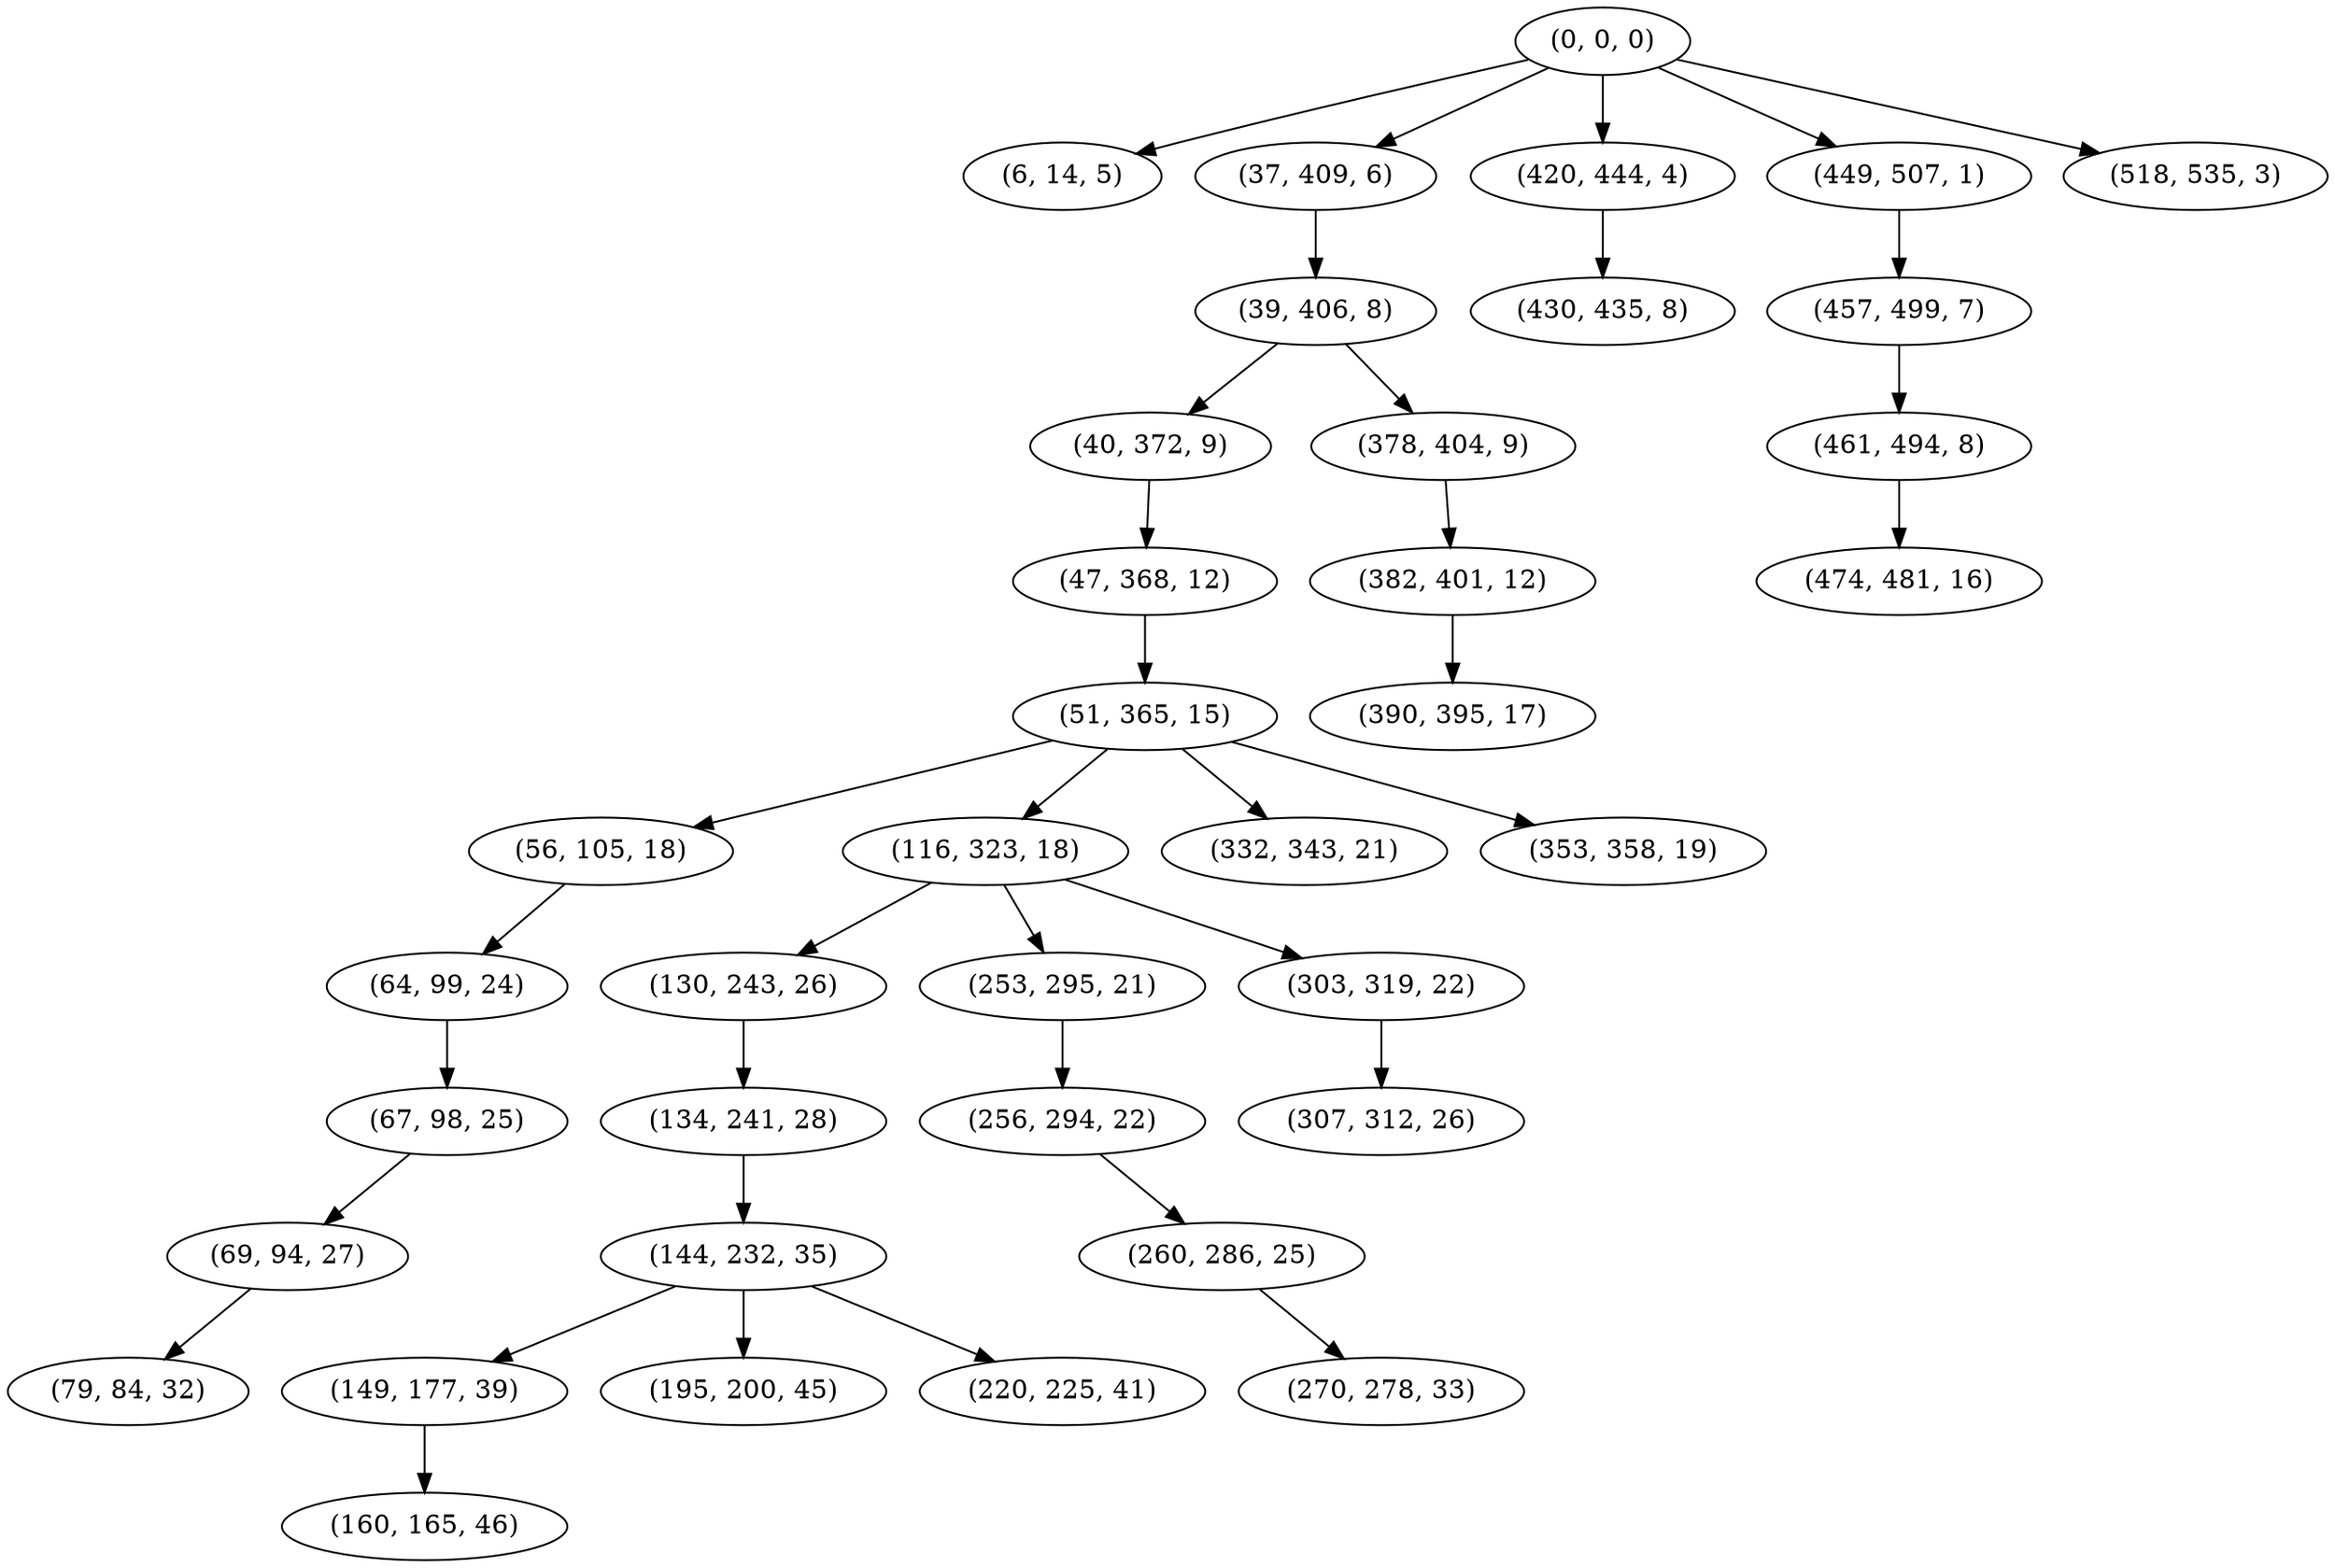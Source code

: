 digraph tree {
    "(0, 0, 0)";
    "(6, 14, 5)";
    "(37, 409, 6)";
    "(39, 406, 8)";
    "(40, 372, 9)";
    "(47, 368, 12)";
    "(51, 365, 15)";
    "(56, 105, 18)";
    "(64, 99, 24)";
    "(67, 98, 25)";
    "(69, 94, 27)";
    "(79, 84, 32)";
    "(116, 323, 18)";
    "(130, 243, 26)";
    "(134, 241, 28)";
    "(144, 232, 35)";
    "(149, 177, 39)";
    "(160, 165, 46)";
    "(195, 200, 45)";
    "(220, 225, 41)";
    "(253, 295, 21)";
    "(256, 294, 22)";
    "(260, 286, 25)";
    "(270, 278, 33)";
    "(303, 319, 22)";
    "(307, 312, 26)";
    "(332, 343, 21)";
    "(353, 358, 19)";
    "(378, 404, 9)";
    "(382, 401, 12)";
    "(390, 395, 17)";
    "(420, 444, 4)";
    "(430, 435, 8)";
    "(449, 507, 1)";
    "(457, 499, 7)";
    "(461, 494, 8)";
    "(474, 481, 16)";
    "(518, 535, 3)";
    "(0, 0, 0)" -> "(6, 14, 5)";
    "(0, 0, 0)" -> "(37, 409, 6)";
    "(0, 0, 0)" -> "(420, 444, 4)";
    "(0, 0, 0)" -> "(449, 507, 1)";
    "(0, 0, 0)" -> "(518, 535, 3)";
    "(37, 409, 6)" -> "(39, 406, 8)";
    "(39, 406, 8)" -> "(40, 372, 9)";
    "(39, 406, 8)" -> "(378, 404, 9)";
    "(40, 372, 9)" -> "(47, 368, 12)";
    "(47, 368, 12)" -> "(51, 365, 15)";
    "(51, 365, 15)" -> "(56, 105, 18)";
    "(51, 365, 15)" -> "(116, 323, 18)";
    "(51, 365, 15)" -> "(332, 343, 21)";
    "(51, 365, 15)" -> "(353, 358, 19)";
    "(56, 105, 18)" -> "(64, 99, 24)";
    "(64, 99, 24)" -> "(67, 98, 25)";
    "(67, 98, 25)" -> "(69, 94, 27)";
    "(69, 94, 27)" -> "(79, 84, 32)";
    "(116, 323, 18)" -> "(130, 243, 26)";
    "(116, 323, 18)" -> "(253, 295, 21)";
    "(116, 323, 18)" -> "(303, 319, 22)";
    "(130, 243, 26)" -> "(134, 241, 28)";
    "(134, 241, 28)" -> "(144, 232, 35)";
    "(144, 232, 35)" -> "(149, 177, 39)";
    "(144, 232, 35)" -> "(195, 200, 45)";
    "(144, 232, 35)" -> "(220, 225, 41)";
    "(149, 177, 39)" -> "(160, 165, 46)";
    "(253, 295, 21)" -> "(256, 294, 22)";
    "(256, 294, 22)" -> "(260, 286, 25)";
    "(260, 286, 25)" -> "(270, 278, 33)";
    "(303, 319, 22)" -> "(307, 312, 26)";
    "(378, 404, 9)" -> "(382, 401, 12)";
    "(382, 401, 12)" -> "(390, 395, 17)";
    "(420, 444, 4)" -> "(430, 435, 8)";
    "(449, 507, 1)" -> "(457, 499, 7)";
    "(457, 499, 7)" -> "(461, 494, 8)";
    "(461, 494, 8)" -> "(474, 481, 16)";
}
